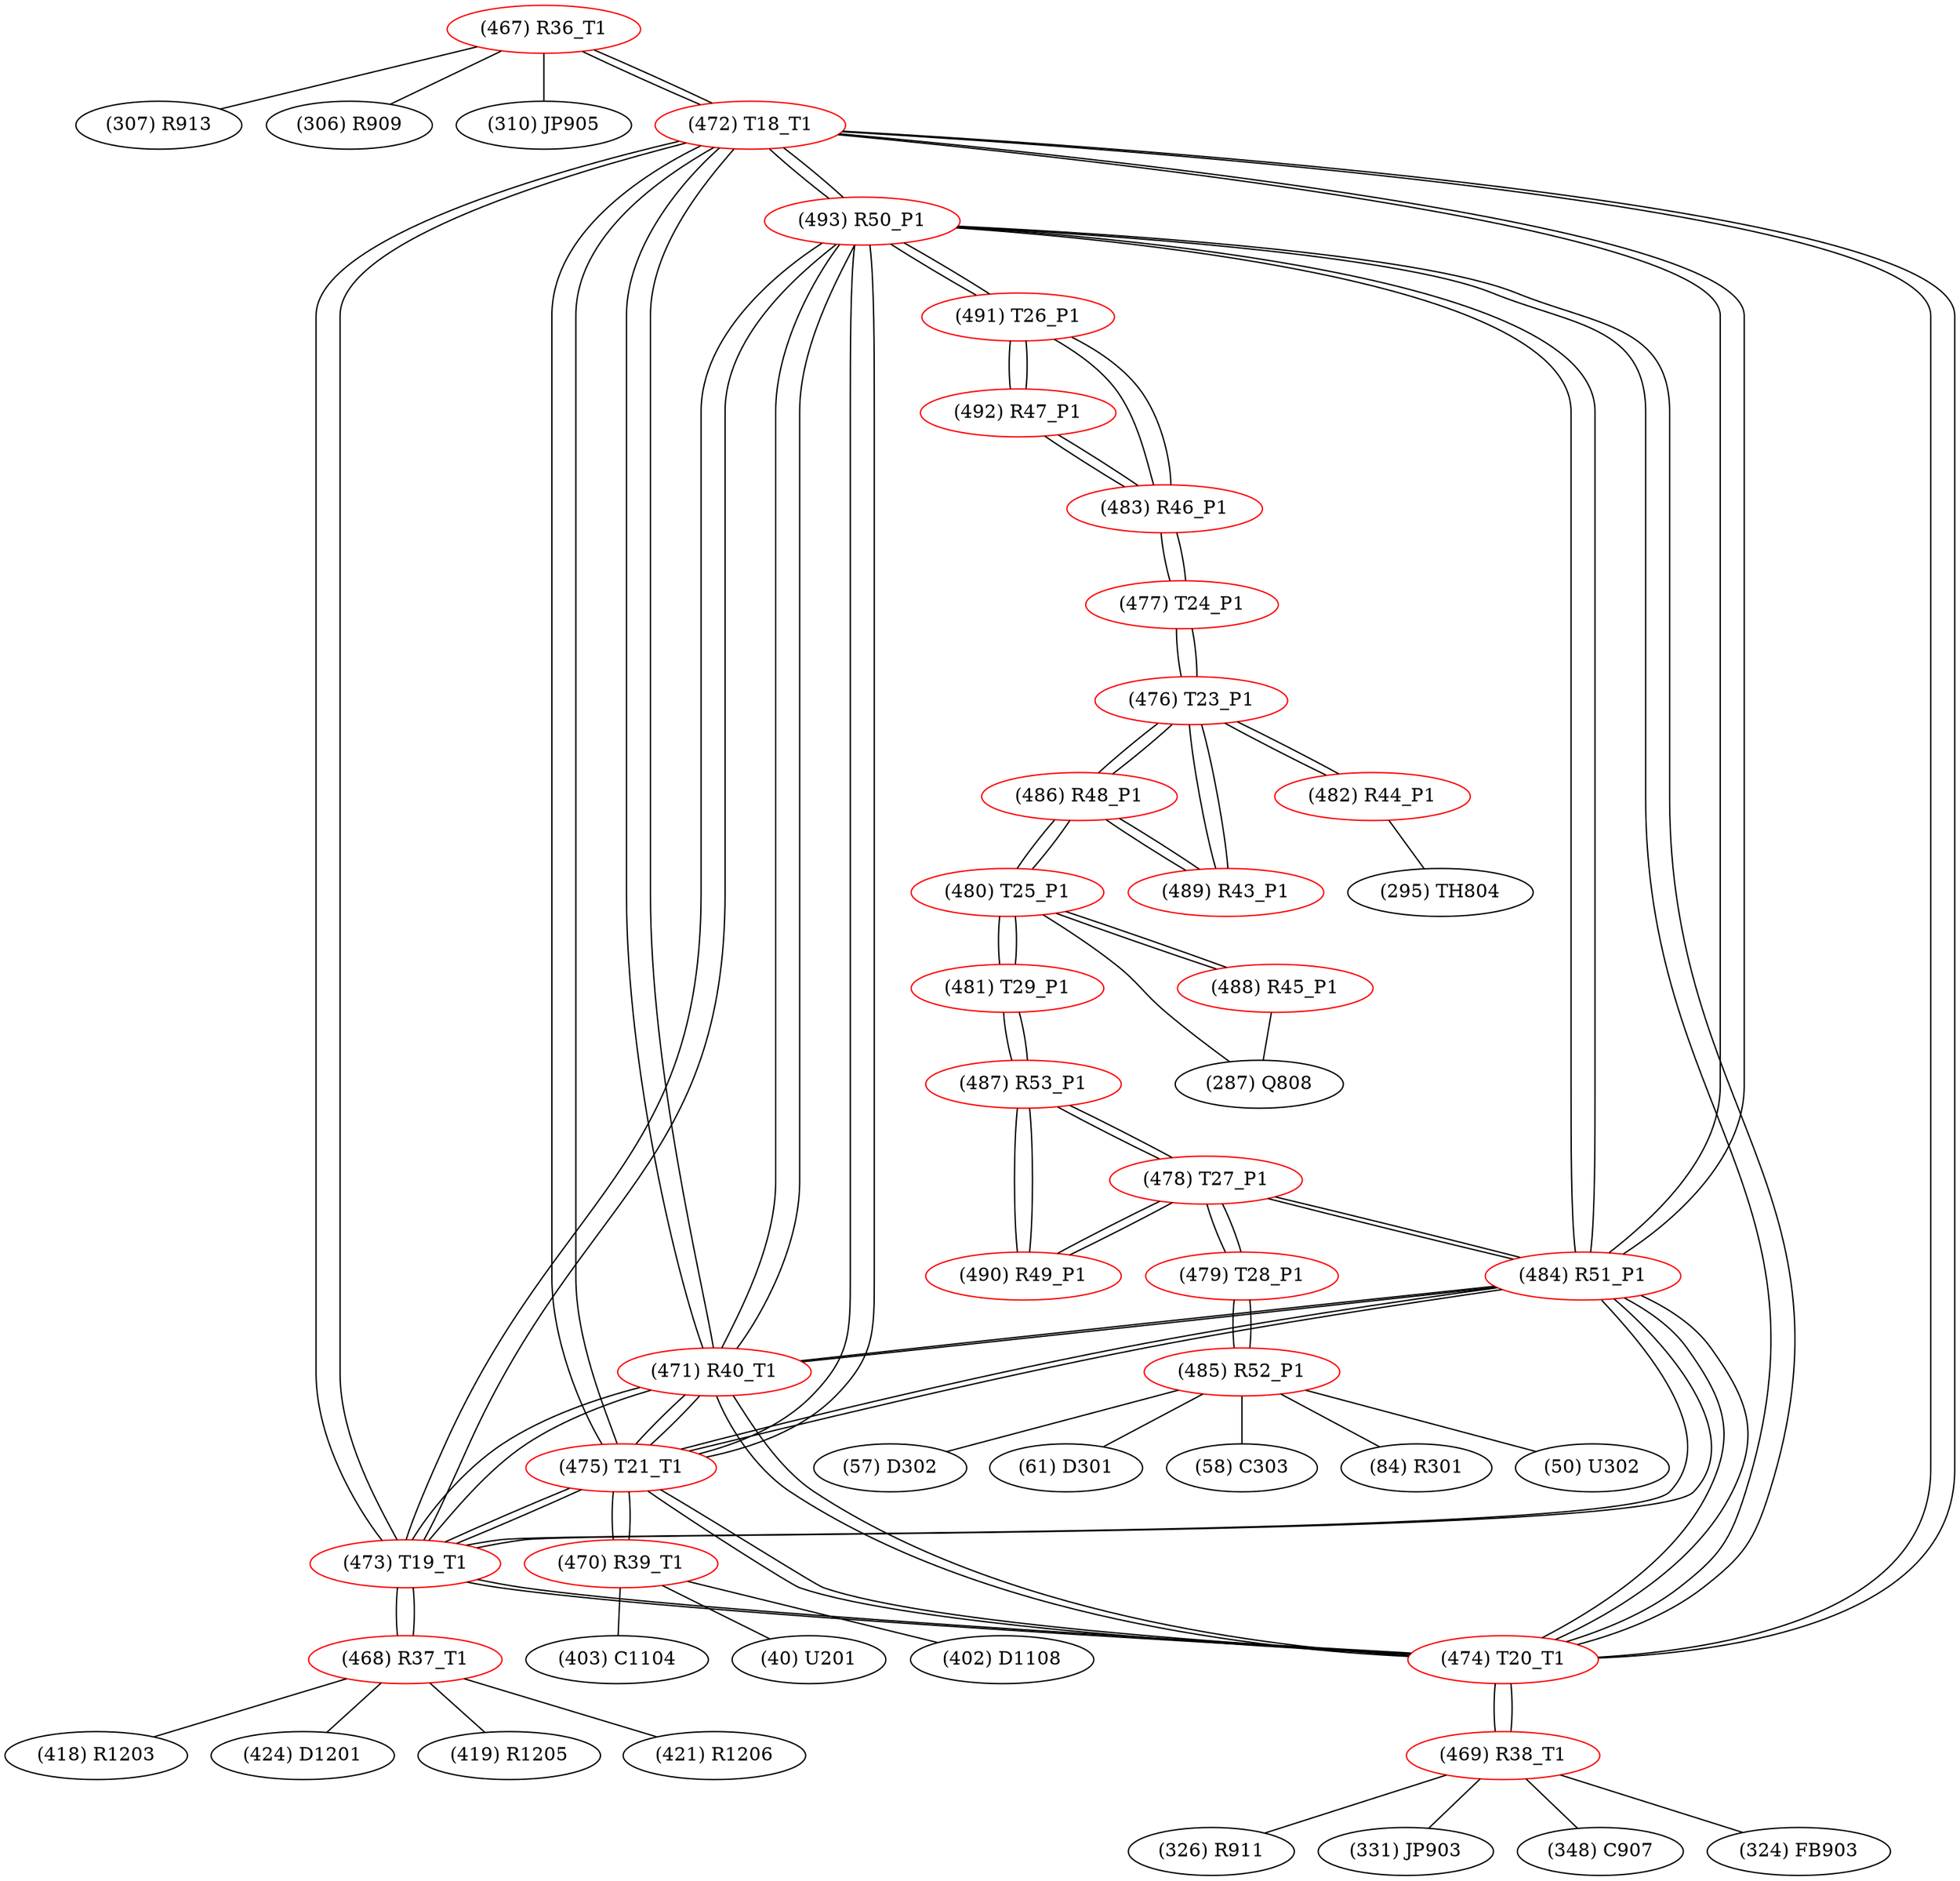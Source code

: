 graph {
	467 [label="(467) R36_T1" color=red]
	307 [label="(307) R913"]
	306 [label="(306) R909"]
	310 [label="(310) JP905"]
	472 [label="(472) T18_T1"]
	468 [label="(468) R37_T1" color=red]
	421 [label="(421) R1206"]
	418 [label="(418) R1203"]
	424 [label="(424) D1201"]
	419 [label="(419) R1205"]
	473 [label="(473) T19_T1"]
	469 [label="(469) R38_T1" color=red]
	326 [label="(326) R911"]
	331 [label="(331) JP903"]
	348 [label="(348) C907"]
	324 [label="(324) FB903"]
	474 [label="(474) T20_T1"]
	470 [label="(470) R39_T1" color=red]
	403 [label="(403) C1104"]
	40 [label="(40) U201"]
	402 [label="(402) D1108"]
	475 [label="(475) T21_T1"]
	471 [label="(471) R40_T1" color=red]
	484 [label="(484) R51_P1"]
	493 [label="(493) R50_P1"]
	472 [label="(472) T18_T1"]
	475 [label="(475) T21_T1"]
	474 [label="(474) T20_T1"]
	473 [label="(473) T19_T1"]
	472 [label="(472) T18_T1" color=red]
	467 [label="(467) R36_T1"]
	484 [label="(484) R51_P1"]
	493 [label="(493) R50_P1"]
	475 [label="(475) T21_T1"]
	474 [label="(474) T20_T1"]
	473 [label="(473) T19_T1"]
	471 [label="(471) R40_T1"]
	473 [label="(473) T19_T1" color=red]
	468 [label="(468) R37_T1"]
	484 [label="(484) R51_P1"]
	493 [label="(493) R50_P1"]
	472 [label="(472) T18_T1"]
	475 [label="(475) T21_T1"]
	474 [label="(474) T20_T1"]
	471 [label="(471) R40_T1"]
	474 [label="(474) T20_T1" color=red]
	469 [label="(469) R38_T1"]
	484 [label="(484) R51_P1"]
	493 [label="(493) R50_P1"]
	472 [label="(472) T18_T1"]
	475 [label="(475) T21_T1"]
	473 [label="(473) T19_T1"]
	471 [label="(471) R40_T1"]
	475 [label="(475) T21_T1" color=red]
	470 [label="(470) R39_T1"]
	484 [label="(484) R51_P1"]
	493 [label="(493) R50_P1"]
	472 [label="(472) T18_T1"]
	474 [label="(474) T20_T1"]
	473 [label="(473) T19_T1"]
	471 [label="(471) R40_T1"]
	476 [label="(476) T23_P1" color=red]
	486 [label="(486) R48_P1"]
	489 [label="(489) R43_P1"]
	477 [label="(477) T24_P1"]
	482 [label="(482) R44_P1"]
	477 [label="(477) T24_P1" color=red]
	483 [label="(483) R46_P1"]
	476 [label="(476) T23_P1"]
	478 [label="(478) T27_P1" color=red]
	484 [label="(484) R51_P1"]
	479 [label="(479) T28_P1"]
	487 [label="(487) R53_P1"]
	490 [label="(490) R49_P1"]
	479 [label="(479) T28_P1" color=red]
	485 [label="(485) R52_P1"]
	478 [label="(478) T27_P1"]
	480 [label="(480) T25_P1" color=red]
	481 [label="(481) T29_P1"]
	486 [label="(486) R48_P1"]
	488 [label="(488) R45_P1"]
	287 [label="(287) Q808"]
	481 [label="(481) T29_P1" color=red]
	480 [label="(480) T25_P1"]
	487 [label="(487) R53_P1"]
	482 [label="(482) R44_P1" color=red]
	295 [label="(295) TH804"]
	476 [label="(476) T23_P1"]
	483 [label="(483) R46_P1" color=red]
	491 [label="(491) T26_P1"]
	492 [label="(492) R47_P1"]
	477 [label="(477) T24_P1"]
	484 [label="(484) R51_P1" color=red]
	478 [label="(478) T27_P1"]
	493 [label="(493) R50_P1"]
	472 [label="(472) T18_T1"]
	475 [label="(475) T21_T1"]
	474 [label="(474) T20_T1"]
	473 [label="(473) T19_T1"]
	471 [label="(471) R40_T1"]
	485 [label="(485) R52_P1" color=red]
	84 [label="(84) R301"]
	50 [label="(50) U302"]
	57 [label="(57) D302"]
	61 [label="(61) D301"]
	58 [label="(58) C303"]
	479 [label="(479) T28_P1"]
	486 [label="(486) R48_P1" color=red]
	480 [label="(480) T25_P1"]
	476 [label="(476) T23_P1"]
	489 [label="(489) R43_P1"]
	487 [label="(487) R53_P1" color=red]
	481 [label="(481) T29_P1"]
	478 [label="(478) T27_P1"]
	490 [label="(490) R49_P1"]
	488 [label="(488) R45_P1" color=red]
	480 [label="(480) T25_P1"]
	287 [label="(287) Q808"]
	489 [label="(489) R43_P1" color=red]
	486 [label="(486) R48_P1"]
	476 [label="(476) T23_P1"]
	490 [label="(490) R49_P1" color=red]
	478 [label="(478) T27_P1"]
	487 [label="(487) R53_P1"]
	491 [label="(491) T26_P1" color=red]
	493 [label="(493) R50_P1"]
	483 [label="(483) R46_P1"]
	492 [label="(492) R47_P1"]
	492 [label="(492) R47_P1" color=red]
	491 [label="(491) T26_P1"]
	483 [label="(483) R46_P1"]
	493 [label="(493) R50_P1" color=red]
	491 [label="(491) T26_P1"]
	484 [label="(484) R51_P1"]
	472 [label="(472) T18_T1"]
	475 [label="(475) T21_T1"]
	474 [label="(474) T20_T1"]
	473 [label="(473) T19_T1"]
	471 [label="(471) R40_T1"]
	467 -- 307
	467 -- 306
	467 -- 310
	467 -- 472
	468 -- 421
	468 -- 418
	468 -- 424
	468 -- 419
	468 -- 473
	469 -- 326
	469 -- 331
	469 -- 348
	469 -- 324
	469 -- 474
	470 -- 403
	470 -- 40
	470 -- 402
	470 -- 475
	471 -- 484
	471 -- 493
	471 -- 472
	471 -- 475
	471 -- 474
	471 -- 473
	472 -- 467
	472 -- 484
	472 -- 493
	472 -- 475
	472 -- 474
	472 -- 473
	472 -- 471
	473 -- 468
	473 -- 484
	473 -- 493
	473 -- 472
	473 -- 475
	473 -- 474
	473 -- 471
	474 -- 469
	474 -- 484
	474 -- 493
	474 -- 472
	474 -- 475
	474 -- 473
	474 -- 471
	475 -- 470
	475 -- 484
	475 -- 493
	475 -- 472
	475 -- 474
	475 -- 473
	475 -- 471
	476 -- 486
	476 -- 489
	476 -- 477
	476 -- 482
	477 -- 483
	477 -- 476
	478 -- 484
	478 -- 479
	478 -- 487
	478 -- 490
	479 -- 485
	479 -- 478
	480 -- 481
	480 -- 486
	480 -- 488
	480 -- 287
	481 -- 480
	481 -- 487
	482 -- 295
	482 -- 476
	483 -- 491
	483 -- 492
	483 -- 477
	484 -- 478
	484 -- 493
	484 -- 472
	484 -- 475
	484 -- 474
	484 -- 473
	484 -- 471
	485 -- 84
	485 -- 50
	485 -- 57
	485 -- 61
	485 -- 58
	485 -- 479
	486 -- 480
	486 -- 476
	486 -- 489
	487 -- 481
	487 -- 478
	487 -- 490
	488 -- 480
	488 -- 287
	489 -- 486
	489 -- 476
	490 -- 478
	490 -- 487
	491 -- 493
	491 -- 483
	491 -- 492
	492 -- 491
	492 -- 483
	493 -- 491
	493 -- 484
	493 -- 472
	493 -- 475
	493 -- 474
	493 -- 473
	493 -- 471
}